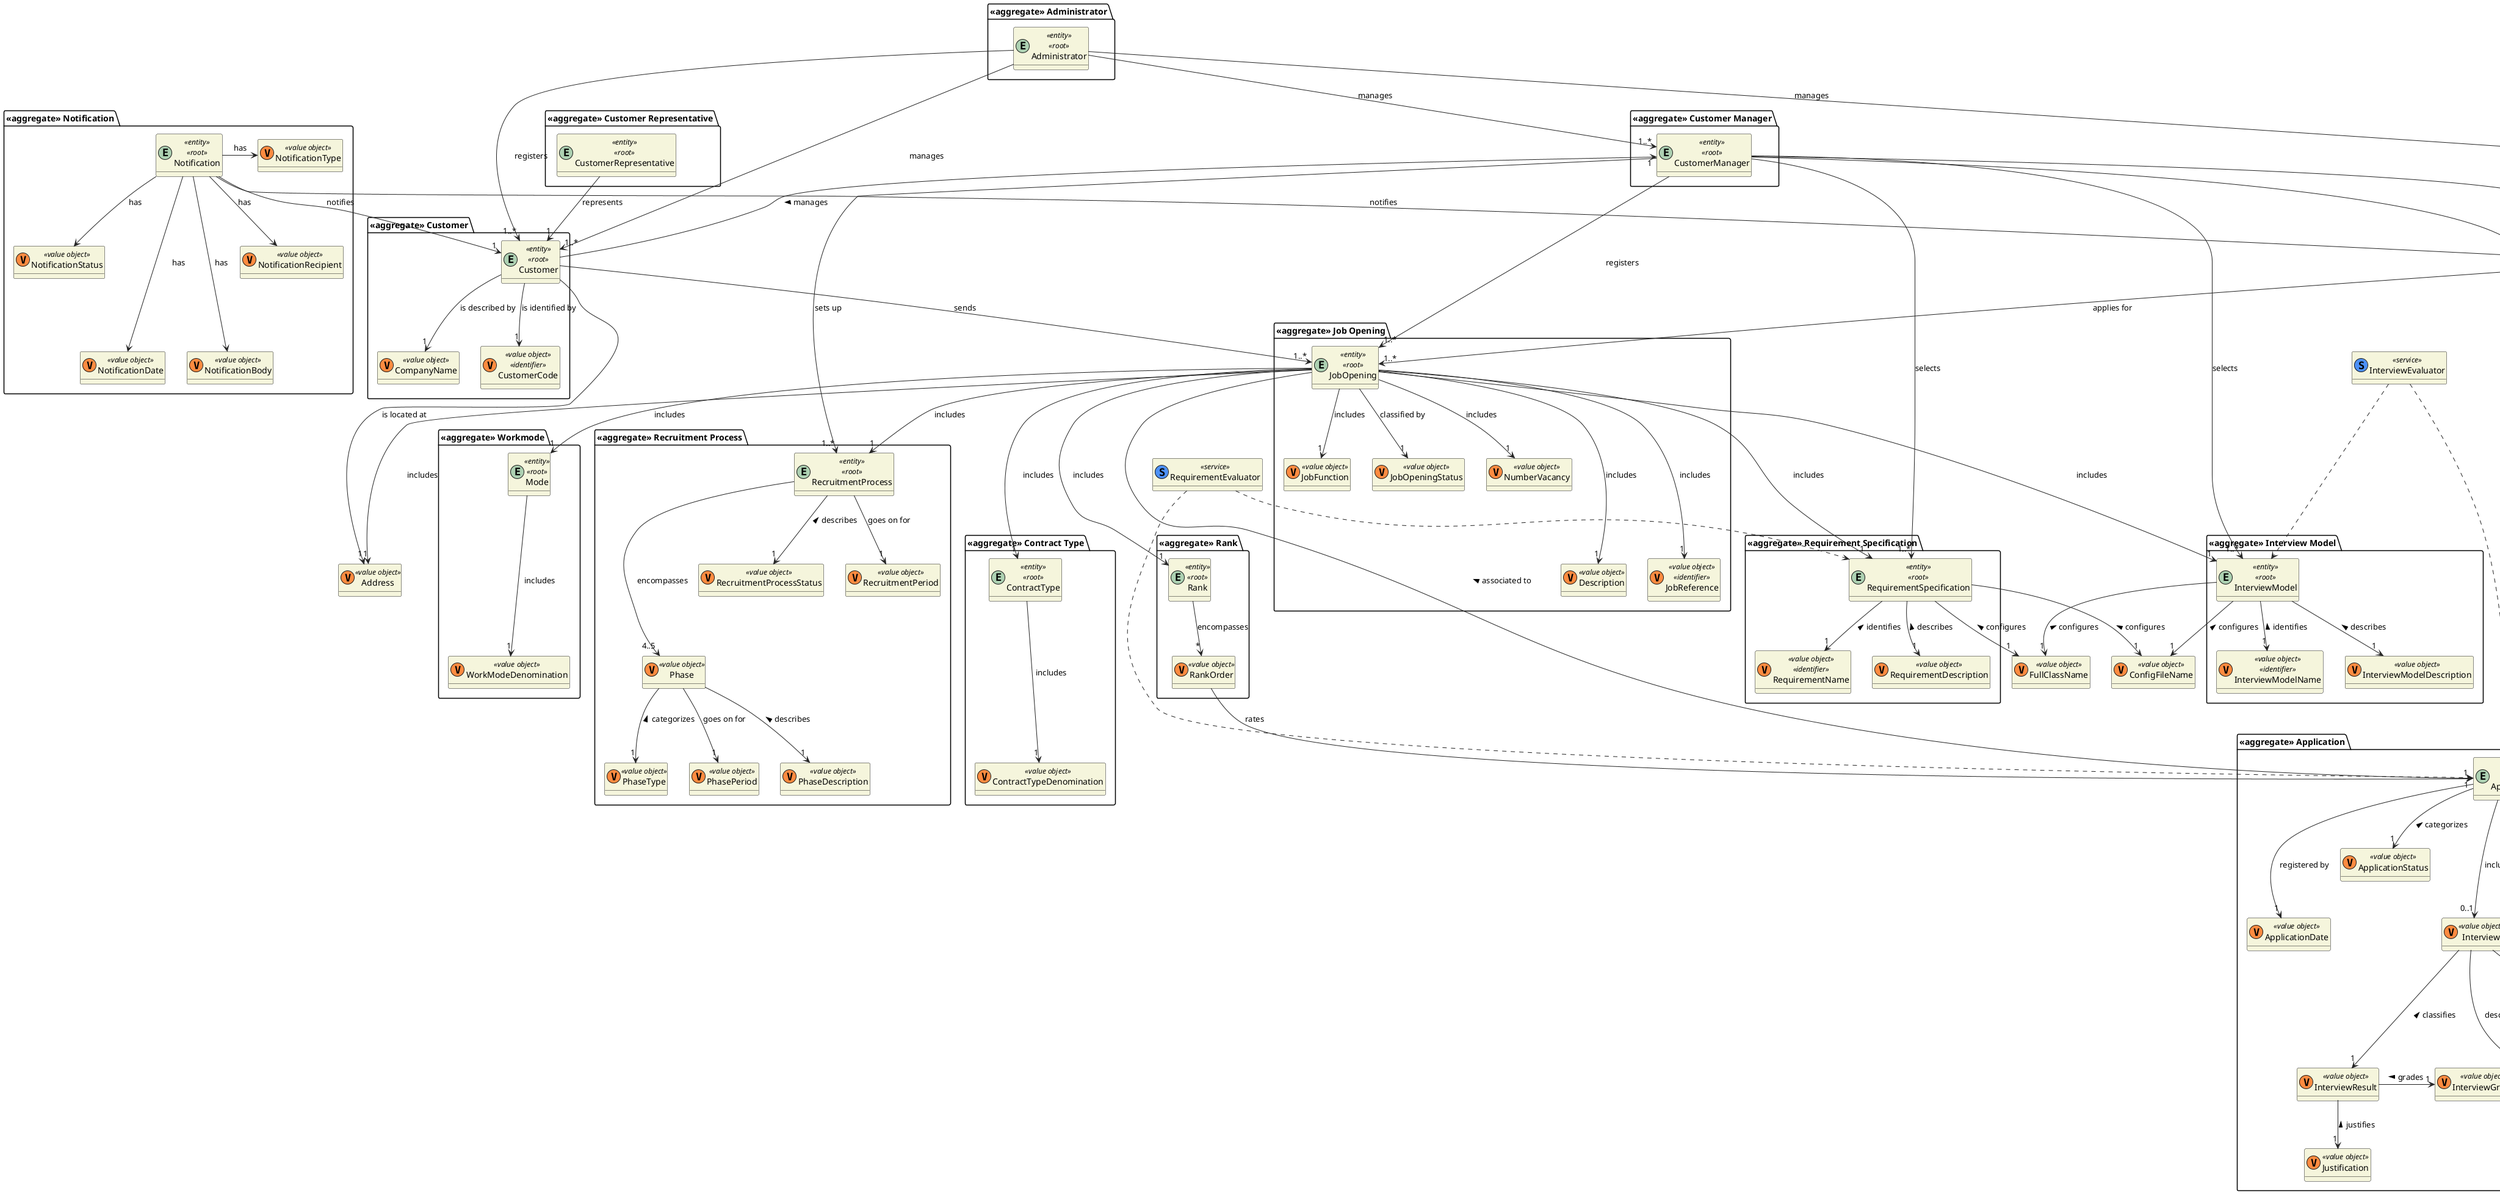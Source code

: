 @startuml
'https://plantuml.com/class-diagram

skinparam classAttributeIconSize 0
hide empty attributes
skinparam classBackgroundColor beige
skinparam ArrowColor #222222



'SHARED VALUE OBJETS

    class Address <<(V,#FF8B40) value object>> {}

 class FullClassName <<(V,#FF8B40) value object>> {}
  class ConfigFileName <<(V,#FF8B40) value object>> {}
'SERVICES
    class RequirementEvaluator <<(S,#4d91f7) service>> {}
    class InterviewEvaluator <<(S,#4d91f7) service>> {}

package "<<aggregate>> Interview Model" {
    entity InterviewModel <<entity>> <<root>>  {}
    class InterviewModelName <<(V,#FF8B40) value object>> <<identifier>> {}
    class InterviewModelDescription <<(V,#FF8B40) value object>> {}

}
package "<<aggregate>> Requirement Specification" {
    entity RequirementSpecification <<entity>> <<root>>  {}
    class RequirementName <<(V,#FF8B40) value object>> <<identifier>> {}
    class RequirementDescription <<(V,#FF8B40) value object>> {}
}
'AGGREGATES
package "<<aggregate>> Job Opening" {
    entity JobOpening <<entity>> <<root>> {}
    class JobFunction <<(V,#FF8B40) value object>> {}
    class JobOpeningStatus <<(V,#FF8B40) value object>> {}
    class NumberVacancy <<(V,#FF8B40) value object>> {}
       class Description <<(V,#FF8B40) value object>> {}
     class JobReference <<(V,#FF8B40) value object>> <<identifier>> {}

}

package "<<aggregate>> Rank" {
    entity Rank <<entity>> <<root>> {}
    class RankOrder <<(V,#FF8B40) value object>>{}
}

package "<<aggregate>> Administrator" {
    entity Administrator <<entity>> <<root>>  {}
}
package "<<aggregate>> Workmode" {
    entity Mode <<entity>> <<root>> {}
    class WorkModeDenomination <<(V,#FF8B40) value object>> {}
}
package "<<aggregate>> Contract Type" {
    entity ContractType <<entity>> <<root>> {}
    class ContractTypeDenomination <<(V,#FF8B40) value object>> {}
}
package "<<aggregate>> Customer Manager" {
    entity CustomerManager <<entity>> <<root>>  {}
}
package "<<aggregate>> Customer" {
    entity Customer <<entity>> <<root>>  {}
    class CustomerCode <<(V,#FF8B40) value object>> <<identifier>> {}
    class CompanyName <<(V,#FF8B40) value object>> {}
}
package "<<aggregate>> Customer Representative" {
    entity CustomerRepresentative <<entity>> <<root>> {}
    }
package "<<aggregate>> Operator" {
    entity Operator <<entity>> <<root>> {}
}
    package "<<aggregate>> Candidate" {
    entity Candidate <<entity>>  <<root>>{}
    class CandidateName <<(V,#FF8B40) value object>> {}
    class PhoneNumber <<(V,#FF8B40) value object>> {}
    class Email <<(V,#FF8B40) value object>> {}

}

package "<<aggregate>> Application" {
    entity Application <<entity>><<root>>  {}
    class ApplicationDate <<(V,#FF8B40) value object>> {}
    class ApplicationStatus <<(V,#FF8B40) value object>> {}
    class Interview <<(V,#FF8B40) value object>>   {}
    class InterviewAnswer <<(V,#FF8B40) value object>>   {}
    class InterviewResult <<(V,#FF8B40) value object>>   {}
    class Justification <<(V,#FF8B40) value object>>   {}
    class InterviewGrade <<(V,#FF8B40) value object>>   {}
    class RequirementAnswer <<(V,#FF8B40) value object>>   {}
    class RequirementResult <<(V,#FF8B40) value object>>   {}
    class InterviewAnswer <<(V,#FF8B40) value object>>   {}
    class Schedule <<(V,#FF8B40) value object>> {}
     class File <<(V,#FF8B40) value object>> {}
}

package "<<aggregate>> Notification" {
    entity Notification <<entity>> <<root>> {}
    class NotificationBody <<(V,#FF8B40) value object>>{}
    class NotificationType <<(V,#FF8B40) value object>>{}
    class NotificationRecipient <<(V,#FF8B40) value object>>{}
    class NotificationStatus <<(V,#FF8B40) value object>>{}
    class NotificationDate <<(V,#FF8B40) value object>>{}
}

package "<<aggregate>> Recruitment Process" {
    entity RecruitmentProcess <<entity>> <<root>> {}
    class RecruitmentPeriod <<(V,#FF8B40) value object>> {}
    class Phase <<(V,#FF8B40) value object>> {}
    class PhasePeriod <<(V,#FF8B40) value object>> {}
    class PhaseDescription <<(V,#FF8B40) value object>> {}
    class PhaseType <<(V,#FF8B40) value object>> {}
    class RecruitmentProcessStatus <<(V,#FF8B40) value object>> {}
}


'ASSOCIATIONS
Administrator -> "1..*" Customer: manages
Administrator --> "1..*" CustomerManager : manages
Administrator -> "1..*" Operator : manages
Administrator -> "1..*" Customer : registers
'--
Customer --> "1..*" JobOpening : sends
Customer --> "1" CompanyName : is described by
Customer --> "1" Address : is located at
Customer --> "1" CustomerCode : is identified by
'--
CustomerManager "1" <--  Customer: manages >
CustomerManager --> "1..*" JobOpening: registers
CustomerManager ---> "0..*" Application : overseas
CustomerManager --> "1..*" RecruitmentProcess : sets up
CustomerManager --> "1..*" Candidate : manages
CustomerManager --> "1..*" InterviewModel : selects
CustomerManager ---> "1..*" RequirementSpecification : selects
'--
Operator --> "0..*" Candidate : registers
Operator --> "0..*" Application : registers
'--
Candidate --> "1..*" Application : submits
Candidate --> "1..*" JobOpening : applies for
Candidate ---> "1" Email: identified by
Candidate --> "1" CandidateName: has
Candidate ---> "1" PhoneNumber: has
'--
CustomerRepresentative --> "1" Customer :  represents
'--
JobOpening ---> "1"  JobReference : includes
JobOpening --> "1"  Mode : includes
JobOpening --> "1"  NumberVacancy : includes
JobOpening ---> "1"  Address : includes
JobOpening --> "1"  JobFunction : includes
JobOpening ---> "1"  Description : includes
JobOpening ---> "1"  ContractType : includes
JobOpening --> "1" JobOpeningStatus : classified by
JobOpening ---> "1"  RequirementSpecification : includes
JobOpening -> "1"  InterviewModel : includes
JobOpening --> "1"  RecruitmentProcess : includes
JobOpening --> "1"  Application : associated to <
'--
ContractType ---> "1"  ContractTypeDenomination : includes
'--
Mode ---> "1"  WorkModeDenomination : includes
'__
JobOpening ---> "1"  Rank : includes
Rank --> "*" RankOrder : encompasses
RankOrder --> "1" Application : rates
'--
RecruitmentProcess --> "1" RecruitmentPeriod : goes on for
RecruitmentProcess ---> "4..5" Phase : encompasses
RecruitmentProcess --> "1" RecruitmentProcessStatus : describes <
'--
Phase --> "1" PhasePeriod :  goes on for
Phase --> "1" PhaseType : categorizes <
Phase --> "1" PhaseDescription : describes <
'--
Application ---> "0..1" Interview : includes
Application --> "1" RequirementAnswer : includes
Application ---> "1" RequirementResult : includes
Application ---> "1..*" File : describes <
Application ---> "1" ApplicationDate : registered by
Application --> "1" ApplicationStatus : categorizes <
'--
RequirementEvaluator .--> Application
RequirementEvaluator .-> RequirementSpecification
'--
InterviewEvaluator .-> Application
InterviewEvaluator .--> InterviewModel
'--
Interview ---> "1" InterviewAnswer: described in
Interview ---> "1" InterviewResult: classifies <
InterviewResult -> "1" InterviewGrade: grades <
InterviewResult --> "1" Justification: justifies <
Interview --> "1" Schedule : follows a
'--
InterviewModel --> "1" InterviewModelName: identifies <
InterviewModel --> "1" InterviewModelDescription: describes <
InterviewModel --> "1" FullClassName: configures <
InterviewModel --> "1" ConfigFileName: configures <
'--
RequirementSpecification --> "1" RequirementName: identifies <
RequirementSpecification --> "1" RequirementDescription: describes <
RequirementSpecification --> "1" FullClassName: configures <
RequirementSpecification --> "1" ConfigFileName: configures <
'--
Notification ---> NotificationBody : has
Notification --> NotificationRecipient : has
Notification --> NotificationStatus : has
Notification ---> NotificationDate : has
Notification -> NotificationType : has
'__
Notification --> "1" Candidate : notifies
Notification --> "1" Customer : notifies
@enduml